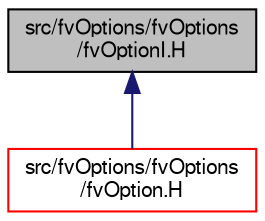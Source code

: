 digraph "src/fvOptions/fvOptions/fvOptionI.H"
{
  bgcolor="transparent";
  edge [fontname="FreeSans",fontsize="10",labelfontname="FreeSans",labelfontsize="10"];
  node [fontname="FreeSans",fontsize="10",shape=record];
  Node268 [label="src/fvOptions/fvOptions\l/fvOptionI.H",height=0.2,width=0.4,color="black", fillcolor="grey75", style="filled", fontcolor="black"];
  Node268 -> Node269 [dir="back",color="midnightblue",fontsize="10",style="solid",fontname="FreeSans"];
  Node269 [label="src/fvOptions/fvOptions\l/fvOption.H",height=0.2,width=0.4,color="red",URL="$a04613.html"];
}
